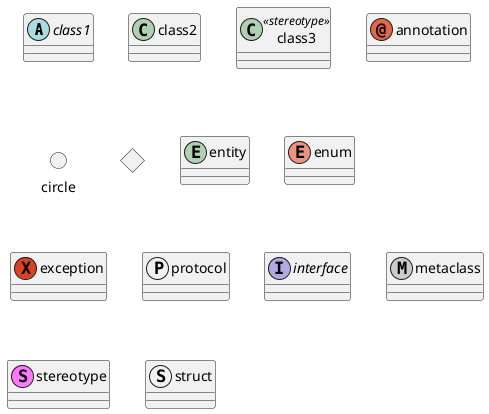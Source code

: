 @startuml Elements

abstract class class1
class class2
class class3 <<stereotype>>
annotation annotation
circle circle
diamond diamond
entity entity
enum enum
exception exception
protocol protocol
interface interface
metaclass metaclass
stereotype stereotype
struct struct

@enduml

@startuml Relationships

Class01 <|-- Class02 : extension
Class03 *-- Class04 : composition 
Class05 o-- Class06 : aggregation

Class07 .. Class08
Class09 -- Class10
Class11 <|.. Class12
Class13 --> Class14
Class15 ..> Class16
Class17 ..|> Class18
Class19 <--* Class20

Class21 #-- Class22
Class23 x-- Class24
Class25 }-- Class26
Class27 +-- Class28
Class29 ^-- Class30

Class31 "1" *-- "many" Class32 : contains
Class33 o-- Class34 : aggregation
Class35 --> "1" Class36
@enduml

@startuml
class Dummy {
 -privateField
 #protectedField
 ~internalField
 +publicField
 -privateMethod()
 #protectedMethod()
 ~internalMethod()
 +publicMethod()
}
@enduml
